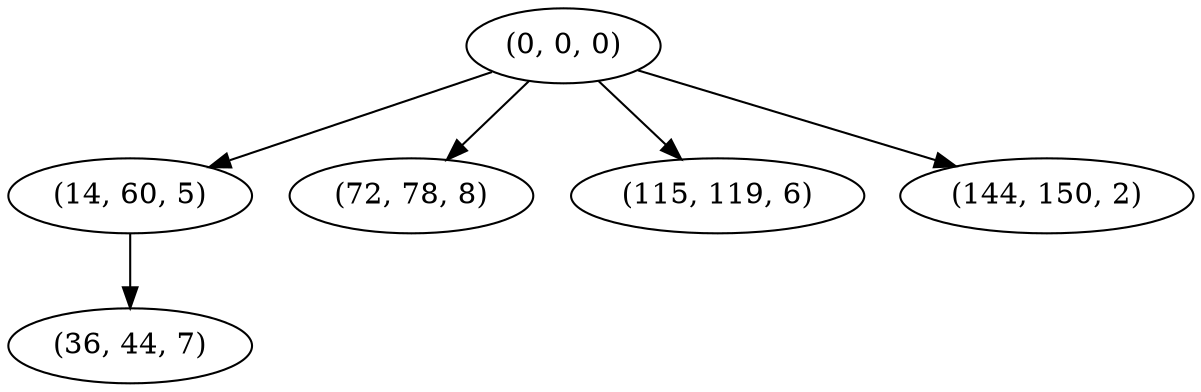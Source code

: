 digraph tree {
    "(0, 0, 0)";
    "(14, 60, 5)";
    "(36, 44, 7)";
    "(72, 78, 8)";
    "(115, 119, 6)";
    "(144, 150, 2)";
    "(0, 0, 0)" -> "(14, 60, 5)";
    "(0, 0, 0)" -> "(72, 78, 8)";
    "(0, 0, 0)" -> "(115, 119, 6)";
    "(0, 0, 0)" -> "(144, 150, 2)";
    "(14, 60, 5)" -> "(36, 44, 7)";
}
